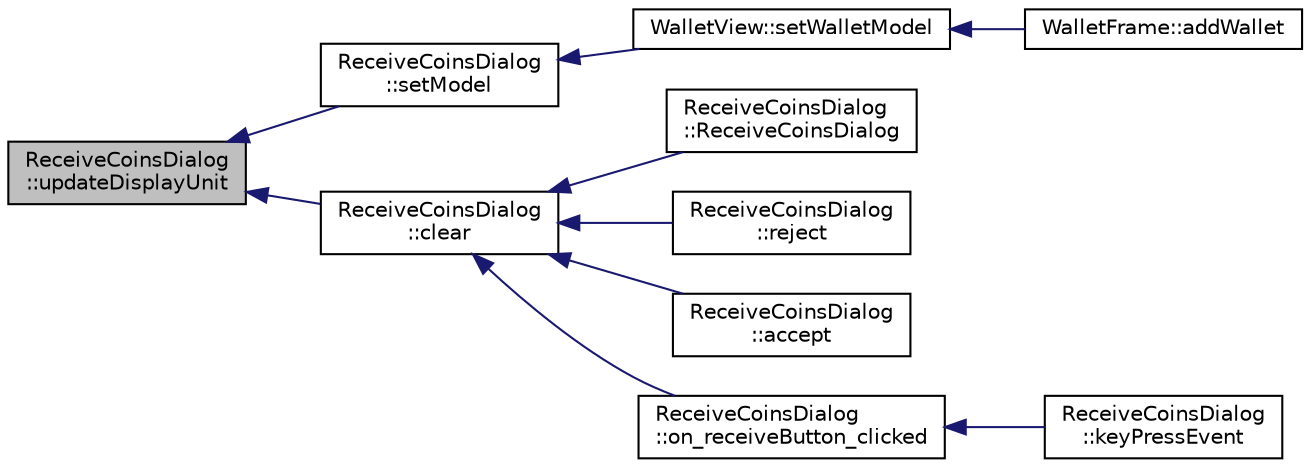 digraph "ReceiveCoinsDialog::updateDisplayUnit"
{
  edge [fontname="Helvetica",fontsize="10",labelfontname="Helvetica",labelfontsize="10"];
  node [fontname="Helvetica",fontsize="10",shape=record];
  rankdir="LR";
  Node366 [label="ReceiveCoinsDialog\l::updateDisplayUnit",height=0.2,width=0.4,color="black", fillcolor="grey75", style="filled", fontcolor="black"];
  Node366 -> Node367 [dir="back",color="midnightblue",fontsize="10",style="solid",fontname="Helvetica"];
  Node367 [label="ReceiveCoinsDialog\l::setModel",height=0.2,width=0.4,color="black", fillcolor="white", style="filled",URL="$class_receive_coins_dialog.html#a856e5bbe280d792004e97e703f42c7f8"];
  Node367 -> Node368 [dir="back",color="midnightblue",fontsize="10",style="solid",fontname="Helvetica"];
  Node368 [label="WalletView::setWalletModel",height=0.2,width=0.4,color="black", fillcolor="white", style="filled",URL="$class_wallet_view.html#a0a37ff693a4f9c1e5ddc23f9cd3913be",tooltip="Set the wallet model. "];
  Node368 -> Node369 [dir="back",color="midnightblue",fontsize="10",style="solid",fontname="Helvetica"];
  Node369 [label="WalletFrame::addWallet",height=0.2,width=0.4,color="black", fillcolor="white", style="filled",URL="$class_wallet_frame.html#aa199c3f27654199d84c365cf86167d86"];
  Node366 -> Node370 [dir="back",color="midnightblue",fontsize="10",style="solid",fontname="Helvetica"];
  Node370 [label="ReceiveCoinsDialog\l::clear",height=0.2,width=0.4,color="black", fillcolor="white", style="filled",URL="$class_receive_coins_dialog.html#aaea0511f0ab43f1d2b23f8684d1edfc3"];
  Node370 -> Node371 [dir="back",color="midnightblue",fontsize="10",style="solid",fontname="Helvetica"];
  Node371 [label="ReceiveCoinsDialog\l::ReceiveCoinsDialog",height=0.2,width=0.4,color="black", fillcolor="white", style="filled",URL="$class_receive_coins_dialog.html#a0c982b94b7f23da8f208d09904352f89"];
  Node370 -> Node372 [dir="back",color="midnightblue",fontsize="10",style="solid",fontname="Helvetica"];
  Node372 [label="ReceiveCoinsDialog\l::reject",height=0.2,width=0.4,color="black", fillcolor="white", style="filled",URL="$class_receive_coins_dialog.html#aeed78dd55cfc9def8b1b3ec3cec4bc11"];
  Node370 -> Node373 [dir="back",color="midnightblue",fontsize="10",style="solid",fontname="Helvetica"];
  Node373 [label="ReceiveCoinsDialog\l::accept",height=0.2,width=0.4,color="black", fillcolor="white", style="filled",URL="$class_receive_coins_dialog.html#aa34d81582b9a1c4311e5cf551aab415e"];
  Node370 -> Node374 [dir="back",color="midnightblue",fontsize="10",style="solid",fontname="Helvetica"];
  Node374 [label="ReceiveCoinsDialog\l::on_receiveButton_clicked",height=0.2,width=0.4,color="black", fillcolor="white", style="filled",URL="$class_receive_coins_dialog.html#a9db8de31f6889288cb22c061aa51e0cd"];
  Node374 -> Node375 [dir="back",color="midnightblue",fontsize="10",style="solid",fontname="Helvetica"];
  Node375 [label="ReceiveCoinsDialog\l::keyPressEvent",height=0.2,width=0.4,color="black", fillcolor="white", style="filled",URL="$class_receive_coins_dialog.html#abcf17b510c473bf3e94ef12f7f5cfc10"];
}
